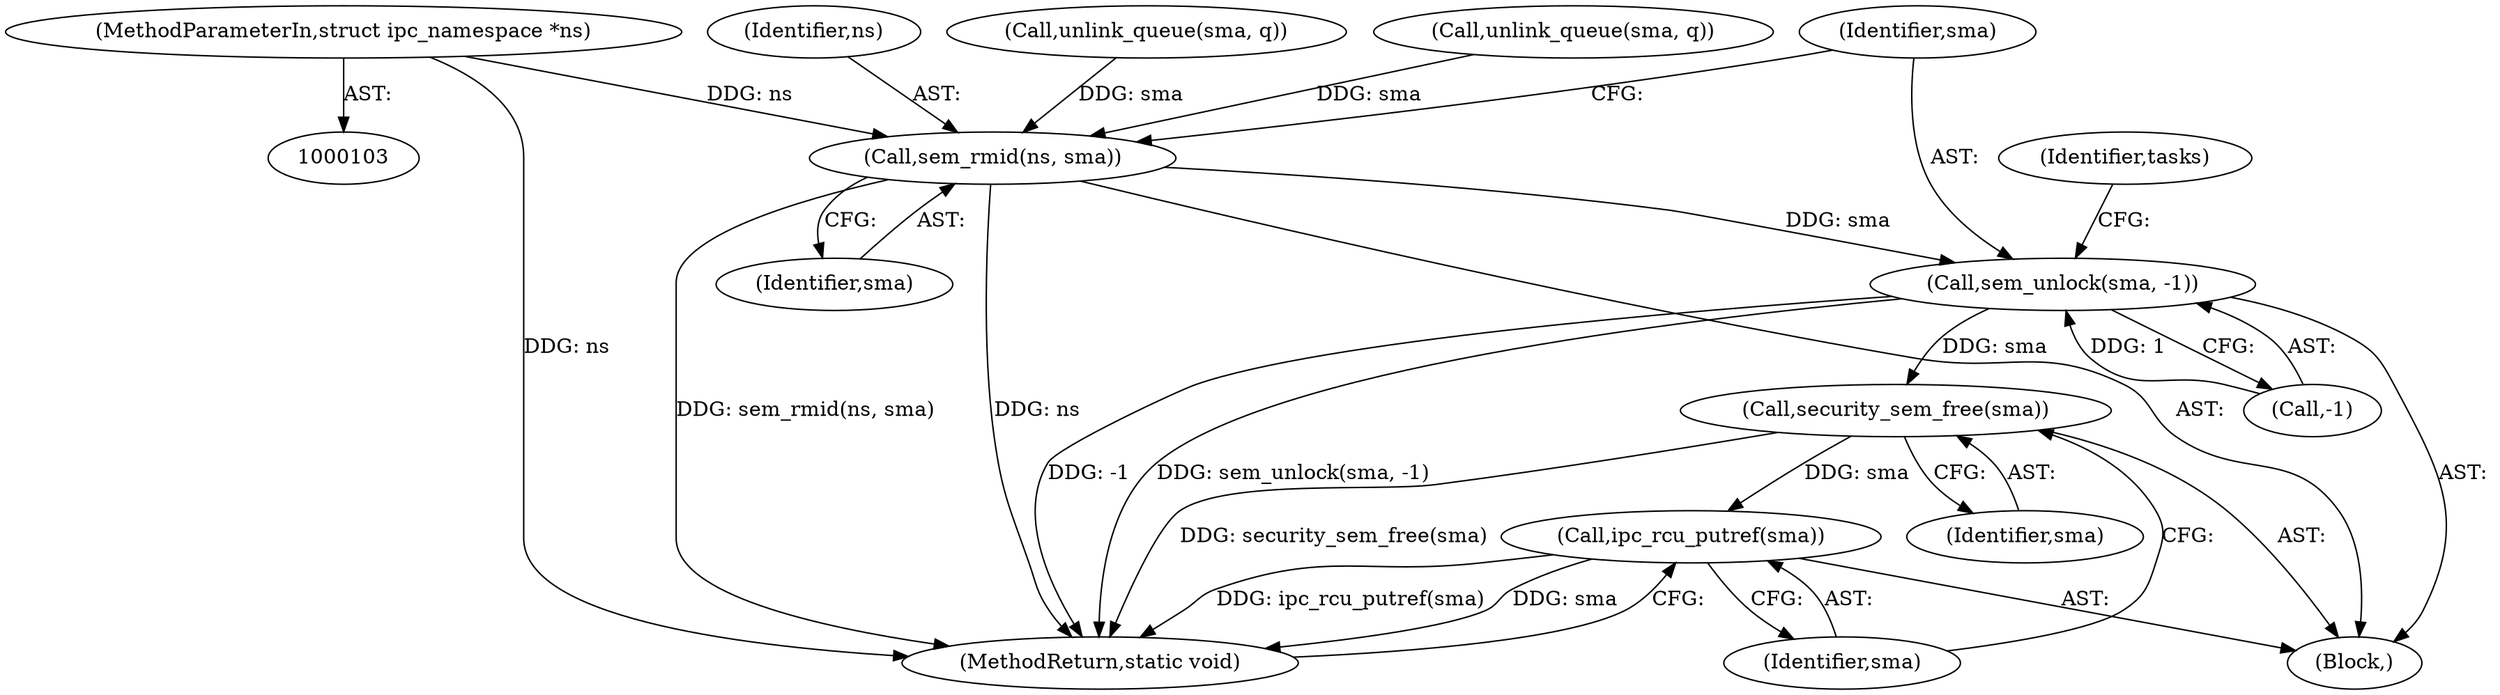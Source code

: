 digraph "0_linux_6062a8dc0517bce23e3c2f7d2fea5e22411269a3_3@pointer" {
"1000104" [label="(MethodParameterIn,struct ipc_namespace *ns)"];
"1000197" [label="(Call,sem_rmid(ns, sma))"];
"1000200" [label="(Call,sem_unlock(sma, -1))"];
"1000214" [label="(Call,security_sem_free(sma))"];
"1000216" [label="(Call,ipc_rcu_putref(sma))"];
"1000202" [label="(Call,-1)"];
"1000217" [label="(Identifier,sma)"];
"1000158" [label="(Call,unlink_queue(sma, q))"];
"1000198" [label="(Identifier,ns)"];
"1000104" [label="(MethodParameterIn,struct ipc_namespace *ns)"];
"1000188" [label="(Call,unlink_queue(sma, q))"];
"1000201" [label="(Identifier,sma)"];
"1000106" [label="(Block,)"];
"1000197" [label="(Call,sem_rmid(ns, sma))"];
"1000218" [label="(MethodReturn,static void)"];
"1000200" [label="(Call,sem_unlock(sma, -1))"];
"1000214" [label="(Call,security_sem_free(sma))"];
"1000199" [label="(Identifier,sma)"];
"1000206" [label="(Identifier,tasks)"];
"1000216" [label="(Call,ipc_rcu_putref(sma))"];
"1000215" [label="(Identifier,sma)"];
"1000104" -> "1000103"  [label="AST: "];
"1000104" -> "1000218"  [label="DDG: ns"];
"1000104" -> "1000197"  [label="DDG: ns"];
"1000197" -> "1000106"  [label="AST: "];
"1000197" -> "1000199"  [label="CFG: "];
"1000198" -> "1000197"  [label="AST: "];
"1000199" -> "1000197"  [label="AST: "];
"1000201" -> "1000197"  [label="CFG: "];
"1000197" -> "1000218"  [label="DDG: sem_rmid(ns, sma)"];
"1000197" -> "1000218"  [label="DDG: ns"];
"1000158" -> "1000197"  [label="DDG: sma"];
"1000188" -> "1000197"  [label="DDG: sma"];
"1000197" -> "1000200"  [label="DDG: sma"];
"1000200" -> "1000106"  [label="AST: "];
"1000200" -> "1000202"  [label="CFG: "];
"1000201" -> "1000200"  [label="AST: "];
"1000202" -> "1000200"  [label="AST: "];
"1000206" -> "1000200"  [label="CFG: "];
"1000200" -> "1000218"  [label="DDG: sem_unlock(sma, -1)"];
"1000200" -> "1000218"  [label="DDG: -1"];
"1000202" -> "1000200"  [label="DDG: 1"];
"1000200" -> "1000214"  [label="DDG: sma"];
"1000214" -> "1000106"  [label="AST: "];
"1000214" -> "1000215"  [label="CFG: "];
"1000215" -> "1000214"  [label="AST: "];
"1000217" -> "1000214"  [label="CFG: "];
"1000214" -> "1000218"  [label="DDG: security_sem_free(sma)"];
"1000214" -> "1000216"  [label="DDG: sma"];
"1000216" -> "1000106"  [label="AST: "];
"1000216" -> "1000217"  [label="CFG: "];
"1000217" -> "1000216"  [label="AST: "];
"1000218" -> "1000216"  [label="CFG: "];
"1000216" -> "1000218"  [label="DDG: ipc_rcu_putref(sma)"];
"1000216" -> "1000218"  [label="DDG: sma"];
}
